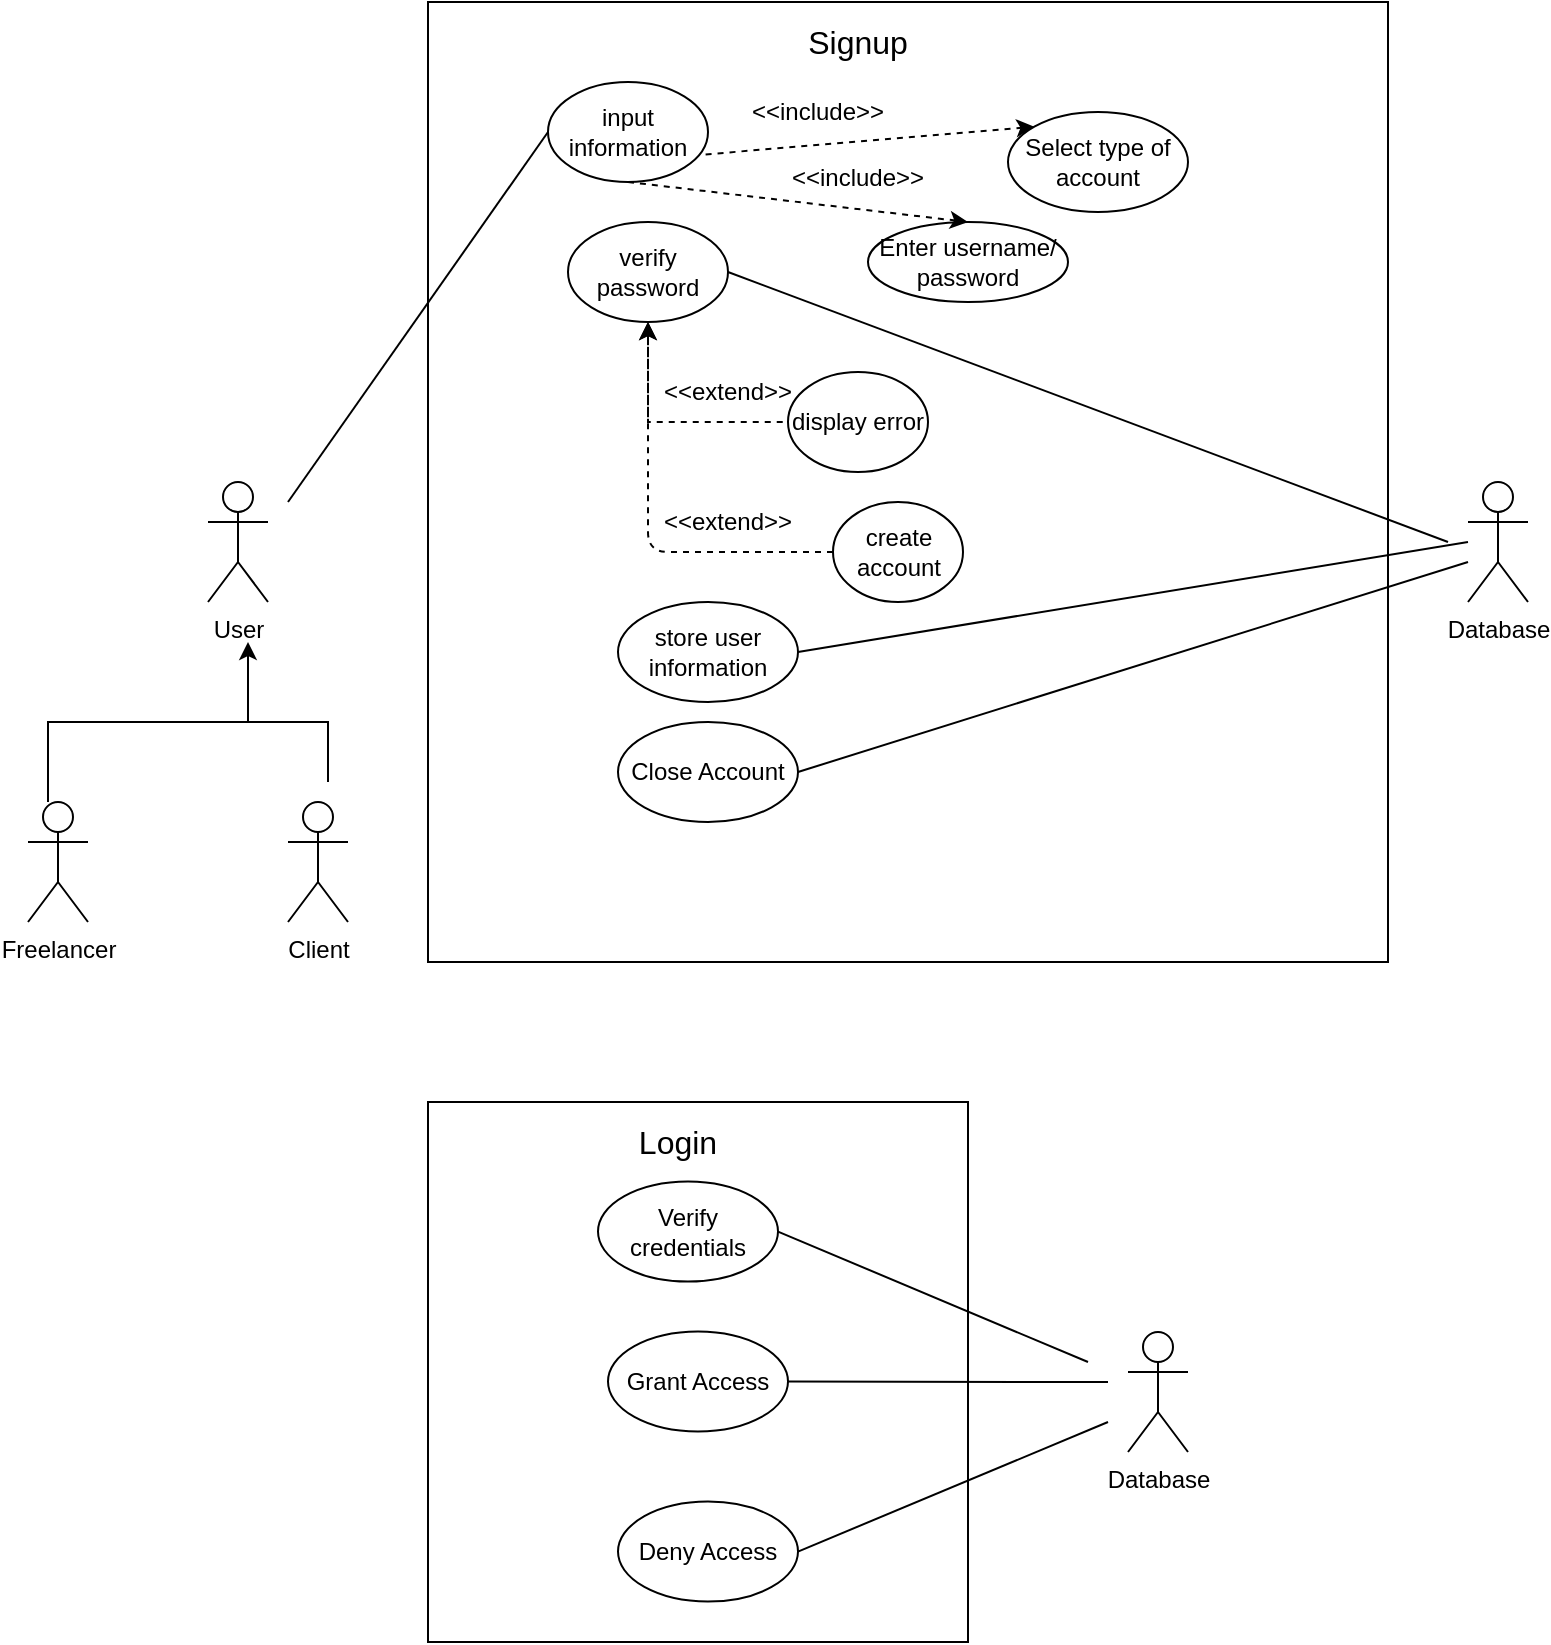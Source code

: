 <mxfile version="12.1.3" type="device" pages="1"><diagram id="cCrIHWbzJfh8J8a7K7x2" name="Page-1"><mxGraphModel dx="1024" dy="456" grid="1" gridSize="10" guides="1" tooltips="1" connect="1" arrows="1" fold="1" page="1" pageScale="1" pageWidth="850" pageHeight="1100" math="0" shadow="0"><root><mxCell id="0"/><mxCell id="1" parent="0"/><mxCell id="PgS5Zt_uMlOcExVBVfyw-1" value="" style="whiteSpace=wrap;html=1;aspect=fixed;" parent="1" vertex="1"><mxGeometry x="280" y="50" width="480" height="480" as="geometry"/></mxCell><mxCell id="PgS5Zt_uMlOcExVBVfyw-2" value="Database" style="shape=umlActor;verticalLabelPosition=bottom;labelBackgroundColor=#ffffff;verticalAlign=top;html=1;outlineConnect=0;" parent="1" vertex="1"><mxGeometry x="800" y="290" width="30" height="60" as="geometry"/></mxCell><mxCell id="PgS5Zt_uMlOcExVBVfyw-3" value="User" style="shape=umlActor;verticalLabelPosition=bottom;labelBackgroundColor=#ffffff;verticalAlign=top;html=1;outlineConnect=0;" parent="1" vertex="1"><mxGeometry x="170" y="290" width="30" height="60" as="geometry"/></mxCell><mxCell id="PgS5Zt_uMlOcExVBVfyw-9" value="Signup" style="text;html=1;strokeColor=none;fillColor=none;align=center;verticalAlign=middle;whiteSpace=wrap;rounded=0;fontSize=16;" parent="1" vertex="1"><mxGeometry x="475" y="60" width="40" height="20" as="geometry"/></mxCell><mxCell id="PgS5Zt_uMlOcExVBVfyw-10" value="store user information" style="ellipse;whiteSpace=wrap;html=1;" parent="1" vertex="1"><mxGeometry x="375" y="350" width="90" height="50" as="geometry"/></mxCell><mxCell id="PgS5Zt_uMlOcExVBVfyw-11" value="input information" style="ellipse;whiteSpace=wrap;html=1;" parent="1" vertex="1"><mxGeometry x="340" y="90" width="80" height="50" as="geometry"/></mxCell><mxCell id="PgS5Zt_uMlOcExVBVfyw-12" value="Enter username/ password" style="ellipse;whiteSpace=wrap;html=1;" parent="1" vertex="1"><mxGeometry x="500" y="160" width="100" height="40" as="geometry"/></mxCell><mxCell id="PgS5Zt_uMlOcExVBVfyw-19" value="&amp;lt;&amp;lt;include&amp;gt;&amp;gt;" style="text;html=1;strokeColor=none;fillColor=none;align=center;verticalAlign=middle;whiteSpace=wrap;rounded=0;" parent="1" vertex="1"><mxGeometry x="475" y="127.5" width="40" height="20" as="geometry"/></mxCell><mxCell id="PgS5Zt_uMlOcExVBVfyw-20" value="" style="endArrow=classic;html=1;entryX=0.5;entryY=0;entryDx=0;entryDy=0;exitX=0.5;exitY=1;exitDx=0;exitDy=0;dashed=1;" parent="1" source="PgS5Zt_uMlOcExVBVfyw-11" target="PgS5Zt_uMlOcExVBVfyw-12" edge="1"><mxGeometry width="50" height="50" relative="1" as="geometry"><mxPoint x="475" y="270" as="sourcePoint"/><mxPoint x="600" y="320" as="targetPoint"/></mxGeometry></mxCell><mxCell id="PgS5Zt_uMlOcExVBVfyw-31" style="edgeStyle=orthogonalEdgeStyle;rounded=0;orthogonalLoop=1;jettySize=auto;html=1;exitX=0.5;exitY=1;exitDx=0;exitDy=0;dashed=1;endArrow=none;endFill=0;startArrow=classic;startFill=1;entryX=0;entryY=0.5;entryDx=0;entryDy=0;" parent="1" source="PgS5Zt_uMlOcExVBVfyw-22" target="PgS5Zt_uMlOcExVBVfyw-23" edge="1"><mxGeometry relative="1" as="geometry"/></mxCell><mxCell id="PgS5Zt_uMlOcExVBVfyw-22" value="verify password" style="ellipse;whiteSpace=wrap;html=1;" parent="1" vertex="1"><mxGeometry x="350" y="160" width="80" height="50" as="geometry"/></mxCell><mxCell id="PgS5Zt_uMlOcExVBVfyw-23" value="display error" style="ellipse;whiteSpace=wrap;html=1;" parent="1" vertex="1"><mxGeometry x="460" y="235" width="70" height="50" as="geometry"/></mxCell><mxCell id="PgS5Zt_uMlOcExVBVfyw-25" value="" style="endArrow=none;html=1;entryX=0;entryY=0.5;entryDx=0;entryDy=0;" parent="1" target="PgS5Zt_uMlOcExVBVfyw-11" edge="1"><mxGeometry width="50" height="50" relative="1" as="geometry"><mxPoint x="210" y="300" as="sourcePoint"/><mxPoint x="160" y="150" as="targetPoint"/></mxGeometry></mxCell><mxCell id="PgS5Zt_uMlOcExVBVfyw-28" value="create account" style="ellipse;whiteSpace=wrap;html=1;" parent="1" vertex="1"><mxGeometry x="482.5" y="300" width="65" height="50" as="geometry"/></mxCell><mxCell id="PgS5Zt_uMlOcExVBVfyw-32" value="Freelancer" style="shape=umlActor;verticalLabelPosition=bottom;labelBackgroundColor=#ffffff;verticalAlign=top;html=1;outlineConnect=0;" parent="1" vertex="1"><mxGeometry x="80" y="450" width="30" height="60" as="geometry"/></mxCell><mxCell id="PgS5Zt_uMlOcExVBVfyw-38" value="Client" style="shape=umlActor;verticalLabelPosition=bottom;labelBackgroundColor=#ffffff;verticalAlign=top;html=1;outlineConnect=0;" parent="1" vertex="1"><mxGeometry x="210" y="450" width="30" height="60" as="geometry"/></mxCell><mxCell id="PgS5Zt_uMlOcExVBVfyw-48" value="" style="endArrow=none;html=1;edgeStyle=orthogonalEdgeStyle;rounded=0;" parent="1" source="PgS5Zt_uMlOcExVBVfyw-32" edge="1"><mxGeometry width="50" height="50" relative="1" as="geometry"><mxPoint x="90" y="420" as="sourcePoint"/><mxPoint x="190" y="390" as="targetPoint"/><Array as="points"><mxPoint x="90" y="410"/><mxPoint x="190" y="410"/></Array></mxGeometry></mxCell><mxCell id="PgS5Zt_uMlOcExVBVfyw-49" value="" style="endArrow=classic;html=1;edgeStyle=orthogonalEdgeStyle;rounded=0;startArrow=none;startFill=0;endFill=1;" parent="1" edge="1"><mxGeometry width="50" height="50" relative="1" as="geometry"><mxPoint x="230" y="440" as="sourcePoint"/><mxPoint x="190" y="370" as="targetPoint"/><Array as="points"><mxPoint x="230" y="410"/><mxPoint x="190" y="410"/></Array></mxGeometry></mxCell><mxCell id="vZCNQk6zcFkuWInb5Mg0-1" value="" style="endArrow=none;html=1;exitX=1;exitY=0.5;exitDx=0;exitDy=0;" edge="1" parent="1" source="PgS5Zt_uMlOcExVBVfyw-10"><mxGeometry width="50" height="50" relative="1" as="geometry"><mxPoint x="710" y="390" as="sourcePoint"/><mxPoint x="800" y="320" as="targetPoint"/></mxGeometry></mxCell><mxCell id="vZCNQk6zcFkuWInb5Mg0-2" value="Close Account" style="ellipse;whiteSpace=wrap;html=1;" vertex="1" parent="1"><mxGeometry x="375" y="410" width="90" height="50" as="geometry"/></mxCell><mxCell id="vZCNQk6zcFkuWInb5Mg0-3" value="" style="endArrow=none;html=1;exitX=1;exitY=0.5;exitDx=0;exitDy=0;" edge="1" parent="1" source="vZCNQk6zcFkuWInb5Mg0-2"><mxGeometry width="50" height="50" relative="1" as="geometry"><mxPoint x="800" y="460" as="sourcePoint"/><mxPoint x="800" y="330" as="targetPoint"/></mxGeometry></mxCell><mxCell id="vZCNQk6zcFkuWInb5Mg0-4" value="Select type of account" style="ellipse;whiteSpace=wrap;html=1;" vertex="1" parent="1"><mxGeometry x="570" y="105" width="90" height="50" as="geometry"/></mxCell><mxCell id="vZCNQk6zcFkuWInb5Mg0-6" value="" style="endArrow=classic;dashed=1;html=1;exitX=0.985;exitY=0.724;exitDx=0;exitDy=0;exitPerimeter=0;entryX=0;entryY=0;entryDx=0;entryDy=0;endFill=1;" edge="1" parent="1" source="PgS5Zt_uMlOcExVBVfyw-11" target="vZCNQk6zcFkuWInb5Mg0-4"><mxGeometry width="50" height="50" relative="1" as="geometry"><mxPoint x="460" y="120" as="sourcePoint"/><mxPoint x="510" y="70" as="targetPoint"/></mxGeometry></mxCell><mxCell id="vZCNQk6zcFkuWInb5Mg0-7" value="&amp;lt;&amp;lt;include&amp;gt;&amp;gt;" style="text;html=1;strokeColor=none;fillColor=none;align=center;verticalAlign=middle;whiteSpace=wrap;rounded=0;" vertex="1" parent="1"><mxGeometry x="455" y="95" width="40" height="20" as="geometry"/></mxCell><mxCell id="vZCNQk6zcFkuWInb5Mg0-8" value="" style="endArrow=none;html=1;exitX=1;exitY=0.5;exitDx=0;exitDy=0;" edge="1" parent="1" source="PgS5Zt_uMlOcExVBVfyw-22"><mxGeometry width="50" height="50" relative="1" as="geometry"><mxPoint x="430" y="490" as="sourcePoint"/><mxPoint x="790" y="320" as="targetPoint"/></mxGeometry></mxCell><mxCell id="vZCNQk6zcFkuWInb5Mg0-10" value="" style="endArrow=classic;dashed=1;html=1;exitX=0;exitY=0.5;exitDx=0;exitDy=0;entryX=0.5;entryY=1;entryDx=0;entryDy=0;edgeStyle=orthogonalEdgeStyle;startArrow=none;startFill=0;endFill=1;" edge="1" parent="1" source="PgS5Zt_uMlOcExVBVfyw-28" target="PgS5Zt_uMlOcExVBVfyw-22"><mxGeometry width="50" height="50" relative="1" as="geometry"><mxPoint x="390" y="360" as="sourcePoint"/><mxPoint x="440" y="310" as="targetPoint"/></mxGeometry></mxCell><mxCell id="vZCNQk6zcFkuWInb5Mg0-11" value="&amp;lt;&amp;lt;extend&amp;gt;&amp;gt;" style="text;html=1;strokeColor=none;fillColor=none;align=center;verticalAlign=middle;whiteSpace=wrap;rounded=0;" vertex="1" parent="1"><mxGeometry x="410" y="235" width="40" height="20" as="geometry"/></mxCell><mxCell id="vZCNQk6zcFkuWInb5Mg0-12" value="&amp;lt;&amp;lt;extend&amp;gt;&amp;gt;" style="text;html=1;strokeColor=none;fillColor=none;align=center;verticalAlign=middle;whiteSpace=wrap;rounded=0;" vertex="1" parent="1"><mxGeometry x="410" y="300" width="40" height="20" as="geometry"/></mxCell><mxCell id="vZCNQk6zcFkuWInb5Mg0-13" value="" style="whiteSpace=wrap;html=1;aspect=fixed;" vertex="1" parent="1"><mxGeometry x="280" y="600" width="270" height="270" as="geometry"/></mxCell><mxCell id="vZCNQk6zcFkuWInb5Mg0-14" value="Database" style="shape=umlActor;verticalLabelPosition=bottom;labelBackgroundColor=#ffffff;verticalAlign=top;html=1;outlineConnect=0;" vertex="1" parent="1"><mxGeometry x="630" y="715" width="30" height="60" as="geometry"/></mxCell><mxCell id="vZCNQk6zcFkuWInb5Mg0-18" value="Verify credentials&lt;span style=&quot;font-family: &amp;#34;helvetica&amp;#34; , &amp;#34;arial&amp;#34; , sans-serif ; font-size: 0px ; white-space: nowrap&quot;&gt;%3CmxGraphModel%3E%3Croot%3E%3CmxCell%20id%3D%220%22%2F%3E%3CmxCell%20id%3D%221%22%20parent%3D%220%22%2F%3E%3CmxCell%20id%3D%222%22%20value%3D%22store%20user%20information%22%20style%3D%22ellipse%3BwhiteSpace%3Dwrap%3Bhtml%3D1%3B%22%20vertex%3D%221%22%20parent%3D%221%22%3E%3CmxGeometry%20x%3D%22375%22%20y%3D%22350%22%20width%3D%2290%22%20height%3D%2250%22%20as%3D%22geometry%22%2F%3E%3C%2FmxCell%3E%3C%2Froot%3E%3C%2FmxGraphModel%3E&lt;/span&gt;" style="ellipse;whiteSpace=wrap;html=1;" vertex="1" parent="1"><mxGeometry x="365" y="639.8" width="90" height="50" as="geometry"/></mxCell><mxCell id="vZCNQk6zcFkuWInb5Mg0-19" value="Grant Access" style="ellipse;whiteSpace=wrap;html=1;" vertex="1" parent="1"><mxGeometry x="370" y="714.8" width="90" height="50" as="geometry"/></mxCell><mxCell id="vZCNQk6zcFkuWInb5Mg0-20" value="Deny Access" style="ellipse;whiteSpace=wrap;html=1;" vertex="1" parent="1"><mxGeometry x="375" y="799.8" width="90" height="50" as="geometry"/></mxCell><mxCell id="vZCNQk6zcFkuWInb5Mg0-21" value="" style="endArrow=none;html=1;exitX=1;exitY=0.5;exitDx=0;exitDy=0;" edge="1" parent="1" source="vZCNQk6zcFkuWInb5Mg0-20"><mxGeometry width="50" height="50" relative="1" as="geometry"><mxPoint x="580" y="840" as="sourcePoint"/><mxPoint x="620" y="760" as="targetPoint"/></mxGeometry></mxCell><mxCell id="vZCNQk6zcFkuWInb5Mg0-22" value="" style="endArrow=none;html=1;exitX=1;exitY=0.5;exitDx=0;exitDy=0;" edge="1" parent="1" source="vZCNQk6zcFkuWInb5Mg0-19"><mxGeometry width="50" height="50" relative="1" as="geometry"><mxPoint x="560" y="790" as="sourcePoint"/><mxPoint x="620" y="740" as="targetPoint"/></mxGeometry></mxCell><mxCell id="vZCNQk6zcFkuWInb5Mg0-23" value="" style="endArrow=none;html=1;exitX=1;exitY=0.5;exitDx=0;exitDy=0;" edge="1" parent="1" source="vZCNQk6zcFkuWInb5Mg0-18"><mxGeometry width="50" height="50" relative="1" as="geometry"><mxPoint x="510" y="730" as="sourcePoint"/><mxPoint x="610" y="730" as="targetPoint"/></mxGeometry></mxCell><mxCell id="vZCNQk6zcFkuWInb5Mg0-24" value="Login" style="text;html=1;strokeColor=none;fillColor=none;align=center;verticalAlign=middle;whiteSpace=wrap;rounded=0;fontSize=16;" vertex="1" parent="1"><mxGeometry x="385" y="610" width="40" height="20" as="geometry"/></mxCell></root></mxGraphModel></diagram></mxfile>